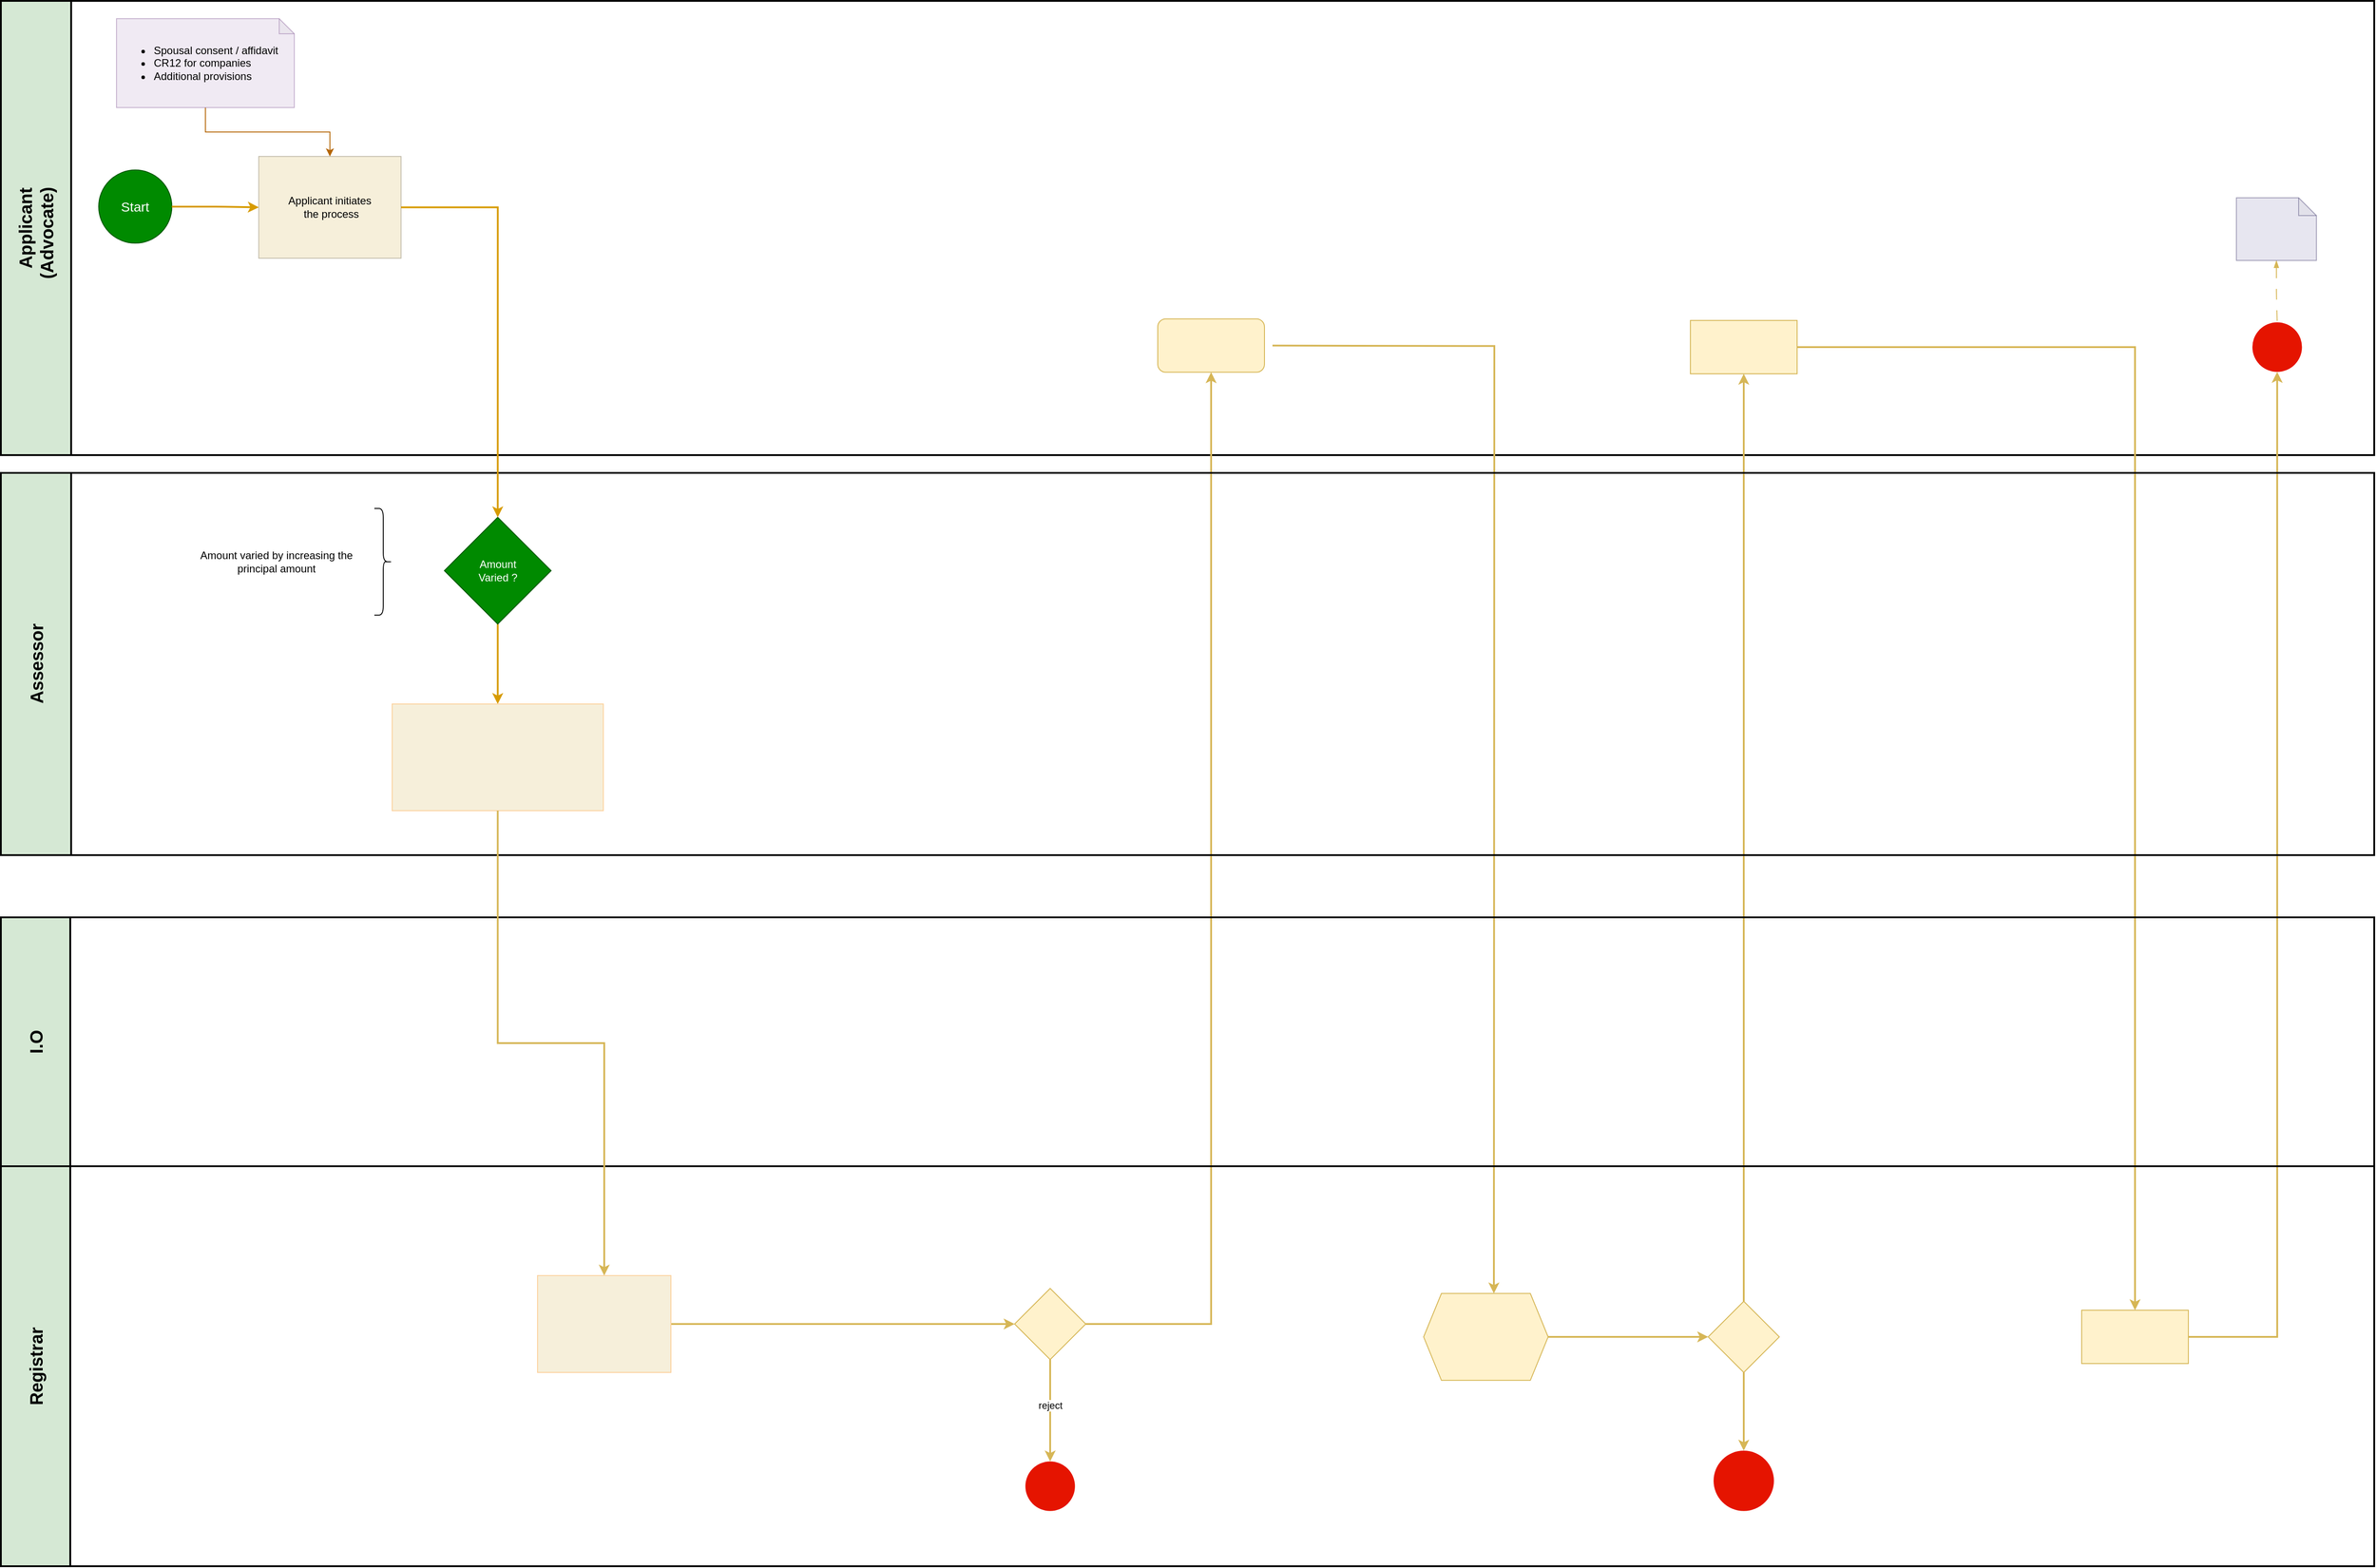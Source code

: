 <mxfile version="21.5.0" type="github">
  <diagram name="Page-1" id="AjozA_RbJ2yxUwryUioa">
    <mxGraphModel dx="1955" dy="1540" grid="1" gridSize="10" guides="1" tooltips="1" connect="1" arrows="1" fold="1" page="1" pageScale="1" pageWidth="850" pageHeight="1100" math="0" shadow="0">
      <root>
        <mxCell id="0" />
        <mxCell id="1" parent="0" />
        <mxCell id="_3_pNUlGzNJkoDfwL2cG-1" value="&lt;font style=&quot;font-size: 20px;&quot;&gt;Applicant &lt;br&gt;(Advocate)&amp;nbsp;&amp;nbsp;&lt;/font&gt;" style="swimlane;horizontal=0;whiteSpace=wrap;html=1;startSize=79;fillColor=#d5e8d4;strokeColor=#000000;strokeWidth=2;" parent="1" vertex="1">
          <mxGeometry x="-800" y="9" width="2669" height="510.995" as="geometry" />
        </mxCell>
        <mxCell id="_3_pNUlGzNJkoDfwL2cG-2" value="&lt;span style=&quot;&quot;&gt;Applicant initiates&lt;br&gt;&amp;nbsp;the process&lt;br&gt;    &lt;/span&gt;" style="rounded=0;whiteSpace=wrap;html=1;fillColor=#F6EFDA;strokeColor=#c5bfae;" parent="_3_pNUlGzNJkoDfwL2cG-1" vertex="1">
          <mxGeometry x="290" y="174.995" width="160" height="114.5" as="geometry" />
        </mxCell>
        <mxCell id="NsM2Cb3-0BHwD_RPNt5x-1" style="edgeStyle=orthogonalEdgeStyle;rounded=0;orthogonalLoop=1;jettySize=auto;html=1;entryX=0.5;entryY=0;entryDx=0;entryDy=0;fillColor=#fad7ac;strokeColor=#b46504;" edge="1" parent="_3_pNUlGzNJkoDfwL2cG-1" source="_3_pNUlGzNJkoDfwL2cG-5" target="_3_pNUlGzNJkoDfwL2cG-2">
          <mxGeometry relative="1" as="geometry" />
        </mxCell>
        <mxCell id="_3_pNUlGzNJkoDfwL2cG-5" value="&lt;blockquote style=&quot;margin: 0 0 0 40px; border: none; padding: 0px;&quot;&gt;&lt;/blockquote&gt;&lt;blockquote style=&quot;margin: 0 0 0 40px; border: none; padding: 0px;&quot;&gt;&lt;/blockquote&gt;&lt;span style=&quot;background-color: initial;&quot;&gt;&lt;div style=&quot;&quot;&gt;&lt;ul&gt;&lt;li&gt;Spousal consent / affidavit&lt;/li&gt;&lt;li&gt;CR12 for companies&lt;/li&gt;&lt;li&gt;Additional provisions&lt;/li&gt;&lt;/ul&gt;&lt;/div&gt;&lt;/span&gt;" style="shape=note;whiteSpace=wrap;html=1;backgroundOutline=1;darkOpacity=0.05;size=17;align=left;fillColor=#e1d5e7;strokeColor=#9673a6;opacity=50;" parent="_3_pNUlGzNJkoDfwL2cG-1" vertex="1">
          <mxGeometry x="130" y="20" width="200" height="100" as="geometry" />
        </mxCell>
        <mxCell id="_3_pNUlGzNJkoDfwL2cG-6" value="&lt;font style=&quot;font-size: 15px;&quot; color=&quot;#ffffff&quot;&gt;Start&lt;/font&gt;" style="ellipse;whiteSpace=wrap;html=1;aspect=fixed;fillColor=#008a00;strokeColor=#005700;fontColor=#ffffff;" parent="_3_pNUlGzNJkoDfwL2cG-1" vertex="1">
          <mxGeometry x="110" y="190.31" width="82.25" height="82.25" as="geometry" />
        </mxCell>
        <mxCell id="_3_pNUlGzNJkoDfwL2cG-7" style="edgeStyle=orthogonalEdgeStyle;rounded=0;orthogonalLoop=1;jettySize=auto;html=1;entryX=0;entryY=0.5;entryDx=0;entryDy=0;strokeColor=#d79b00;fillColor=#ffe6cc;strokeWidth=2;" parent="_3_pNUlGzNJkoDfwL2cG-1" source="_3_pNUlGzNJkoDfwL2cG-6" target="_3_pNUlGzNJkoDfwL2cG-2" edge="1">
          <mxGeometry relative="1" as="geometry" />
        </mxCell>
        <mxCell id="_3_pNUlGzNJkoDfwL2cG-12" value="" style="rounded=1;whiteSpace=wrap;html=1;fillColor=#fff2cc;strokeColor=#d6b656;" parent="_3_pNUlGzNJkoDfwL2cG-1" vertex="1">
          <mxGeometry x="1301" y="357.75" width="120" height="60" as="geometry" />
        </mxCell>
        <mxCell id="_3_pNUlGzNJkoDfwL2cG-13" value="" style="whiteSpace=wrap;html=1;fillColor=#fff2cc;strokeColor=#d6b656;" parent="_3_pNUlGzNJkoDfwL2cG-1" vertex="1">
          <mxGeometry x="1900" y="359.495" width="120" height="60" as="geometry" />
        </mxCell>
        <mxCell id="_3_pNUlGzNJkoDfwL2cG-14" value="" style="ellipse;whiteSpace=wrap;html=1;aspect=fixed;fillColor=#e51400;fontColor=#ffffff;strokeColor=none;" parent="_3_pNUlGzNJkoDfwL2cG-1" vertex="1">
          <mxGeometry x="2532" y="361.62" width="55.75" height="55.75" as="geometry" />
        </mxCell>
        <mxCell id="_3_pNUlGzNJkoDfwL2cG-15" style="edgeStyle=orthogonalEdgeStyle;rounded=0;orthogonalLoop=1;jettySize=auto;html=1;entryX=0.5;entryY=0;entryDx=0;entryDy=0;dashed=1;dashPattern=12 12;fillColor=#fff2cc;strokeColor=#d6b656;endArrow=none;endFill=0;startArrow=blockThin;startFill=1;" parent="_3_pNUlGzNJkoDfwL2cG-1" source="_3_pNUlGzNJkoDfwL2cG-16" target="_3_pNUlGzNJkoDfwL2cG-14" edge="1">
          <mxGeometry relative="1" as="geometry" />
        </mxCell>
        <mxCell id="_3_pNUlGzNJkoDfwL2cG-16" value="&lt;blockquote style=&quot;margin: 0 0 0 40px; border: none; padding: 0px;&quot;&gt;&lt;/blockquote&gt;&lt;br&gt;&lt;blockquote style=&quot;margin: 0 0 0 40px; border: none; padding: 0px;&quot;&gt;&lt;/blockquote&gt;&lt;blockquote style=&quot;margin: 0 0 0 40px; border: none; padding: 0px;&quot;&gt;&lt;/blockquote&gt;&lt;blockquote style=&quot;margin: 0 0 0 40px; border: none; padding: 0px;&quot;&gt;&lt;/blockquote&gt;&lt;blockquote style=&quot;margin: 0 0 0 40px; border: none; padding: 0px;&quot;&gt;&lt;/blockquote&gt;" style="shape=note;whiteSpace=wrap;html=1;backgroundOutline=1;darkOpacity=0.05;fillColor=#d0cee2;strokeColor=#56517e;strokeWidth=1;size=20;align=left;opacity=50;" parent="_3_pNUlGzNJkoDfwL2cG-1" vertex="1">
          <mxGeometry x="2514" y="221.49" width="90" height="70.45" as="geometry" />
        </mxCell>
        <mxCell id="_3_pNUlGzNJkoDfwL2cG-18" value="&lt;font style=&quot;font-size: 20px;&quot;&gt;Registrar&lt;/font&gt;" style="swimlane;horizontal=0;whiteSpace=wrap;html=1;startSize=78;fillColor=#d5e8d4;strokeColor=#000000;strokeWidth=2;" parent="1" vertex="1">
          <mxGeometry x="-800" y="1320" width="2669" height="450" as="geometry" />
        </mxCell>
        <mxCell id="_3_pNUlGzNJkoDfwL2cG-19" style="edgeStyle=orthogonalEdgeStyle;rounded=0;orthogonalLoop=1;jettySize=auto;html=1;entryX=0;entryY=0.5;entryDx=0;entryDy=0;fillColor=#fff2cc;strokeColor=#d6b656;strokeWidth=2;" parent="_3_pNUlGzNJkoDfwL2cG-18" source="_3_pNUlGzNJkoDfwL2cG-20" target="_3_pNUlGzNJkoDfwL2cG-23" edge="1">
          <mxGeometry relative="1" as="geometry" />
        </mxCell>
        <mxCell id="_3_pNUlGzNJkoDfwL2cG-20" value="&lt;span style=&quot;&quot;&gt;&lt;br&gt;    &lt;/span&gt;" style="rounded=0;whiteSpace=wrap;html=1;fillColor=#F6EFDA;strokeColor=#fcd19c;" parent="_3_pNUlGzNJkoDfwL2cG-18" vertex="1">
          <mxGeometry x="603.51" y="123.01" width="150" height="109" as="geometry" />
        </mxCell>
        <mxCell id="_3_pNUlGzNJkoDfwL2cG-21" value="" style="edgeStyle=orthogonalEdgeStyle;rounded=0;orthogonalLoop=1;jettySize=auto;html=1;entryX=0.5;entryY=0;entryDx=0;entryDy=0;strokeWidth=2;fillColor=#fff2cc;strokeColor=#d6b656;" parent="_3_pNUlGzNJkoDfwL2cG-18" source="_3_pNUlGzNJkoDfwL2cG-23" target="_3_pNUlGzNJkoDfwL2cG-24" edge="1">
          <mxGeometry x="1" y="40" relative="1" as="geometry">
            <mxPoint x="1380" y="260" as="targetPoint" />
            <mxPoint x="-40" y="39" as="offset" />
          </mxGeometry>
        </mxCell>
        <mxCell id="_3_pNUlGzNJkoDfwL2cG-22" value="reject" style="edgeLabel;html=1;align=center;verticalAlign=middle;resizable=0;points=[];" parent="_3_pNUlGzNJkoDfwL2cG-21" connectable="0" vertex="1">
          <mxGeometry x="-0.099" relative="1" as="geometry">
            <mxPoint as="offset" />
          </mxGeometry>
        </mxCell>
        <mxCell id="_3_pNUlGzNJkoDfwL2cG-23" value="" style="rhombus;whiteSpace=wrap;html=1;fillColor=#fff2cc;strokeColor=#d6b656;" parent="_3_pNUlGzNJkoDfwL2cG-18" vertex="1">
          <mxGeometry x="1140" y="137.51" width="80" height="80" as="geometry" />
        </mxCell>
        <mxCell id="_3_pNUlGzNJkoDfwL2cG-24" value="" style="ellipse;whiteSpace=wrap;html=1;aspect=fixed;fillColor=#e51400;fontColor=#ffffff;strokeColor=none;" parent="_3_pNUlGzNJkoDfwL2cG-18" vertex="1">
          <mxGeometry x="1152.13" y="332.12" width="55.75" height="55.75" as="geometry" />
        </mxCell>
        <mxCell id="_3_pNUlGzNJkoDfwL2cG-25" value="" style="edgeStyle=orthogonalEdgeStyle;rounded=0;orthogonalLoop=1;jettySize=auto;html=1;strokeWidth=2;fillColor=#fff2cc;strokeColor=#d6b656;" parent="_3_pNUlGzNJkoDfwL2cG-18" source="_3_pNUlGzNJkoDfwL2cG-26" target="_3_pNUlGzNJkoDfwL2cG-28" edge="1">
          <mxGeometry relative="1" as="geometry" />
        </mxCell>
        <mxCell id="_3_pNUlGzNJkoDfwL2cG-26" value="" style="shape=hexagon;perimeter=hexagonPerimeter2;whiteSpace=wrap;html=1;fixedSize=1;fillColor=#fff2cc;strokeColor=#d6b656;" parent="_3_pNUlGzNJkoDfwL2cG-18" vertex="1">
          <mxGeometry x="1600" y="143.13" width="140" height="97.75" as="geometry" />
        </mxCell>
        <mxCell id="_3_pNUlGzNJkoDfwL2cG-27" value="" style="edgeStyle=orthogonalEdgeStyle;rounded=0;orthogonalLoop=1;jettySize=auto;html=1;entryX=0.5;entryY=0;entryDx=0;entryDy=0;strokeWidth=2;fillColor=#fff2cc;strokeColor=#d6b656;" parent="_3_pNUlGzNJkoDfwL2cG-18" source="_3_pNUlGzNJkoDfwL2cG-28" target="_3_pNUlGzNJkoDfwL2cG-29" edge="1">
          <mxGeometry relative="1" as="geometry">
            <mxPoint x="1960" y="312" as="targetPoint" />
          </mxGeometry>
        </mxCell>
        <mxCell id="_3_pNUlGzNJkoDfwL2cG-28" value="" style="rhombus;whiteSpace=wrap;html=1;fillColor=#fff2cc;strokeColor=#d6b656;" parent="_3_pNUlGzNJkoDfwL2cG-18" vertex="1">
          <mxGeometry x="1920" y="152.005" width="80" height="80" as="geometry" />
        </mxCell>
        <mxCell id="_3_pNUlGzNJkoDfwL2cG-29" value="" style="ellipse;whiteSpace=wrap;html=1;aspect=fixed;fillColor=#e51400;fontColor=#ffffff;strokeColor=none;" parent="_3_pNUlGzNJkoDfwL2cG-18" vertex="1">
          <mxGeometry x="1926.07" y="320" width="67.87" height="67.87" as="geometry" />
        </mxCell>
        <mxCell id="_3_pNUlGzNJkoDfwL2cG-30" value="" style="whiteSpace=wrap;html=1;fillColor=#fff2cc;strokeColor=#d6b656;" parent="_3_pNUlGzNJkoDfwL2cG-18" vertex="1">
          <mxGeometry x="2340" y="162.005" width="120" height="60" as="geometry" />
        </mxCell>
        <mxCell id="_3_pNUlGzNJkoDfwL2cG-31" value="" style="edgeStyle=orthogonalEdgeStyle;rounded=0;orthogonalLoop=1;jettySize=auto;html=1;entryX=0.5;entryY=1;entryDx=0;entryDy=0;strokeWidth=2;fillColor=#fff2cc;strokeColor=#d6b656;" parent="1" source="_3_pNUlGzNJkoDfwL2cG-23" target="_3_pNUlGzNJkoDfwL2cG-12" edge="1">
          <mxGeometry relative="1" as="geometry">
            <mxPoint x="580.005" y="426.75" as="targetPoint" />
          </mxGeometry>
        </mxCell>
        <mxCell id="_3_pNUlGzNJkoDfwL2cG-33" style="edgeStyle=orthogonalEdgeStyle;rounded=0;orthogonalLoop=1;jettySize=auto;html=1;entryX=0.5;entryY=0;entryDx=0;entryDy=0;strokeWidth=2;fillColor=#fff2cc;strokeColor=#d6b656;" parent="1" edge="1">
          <mxGeometry relative="1" as="geometry">
            <mxPoint x="630" y="396.765" as="sourcePoint" />
            <mxPoint x="879" y="1463.13" as="targetPoint" />
          </mxGeometry>
        </mxCell>
        <mxCell id="_3_pNUlGzNJkoDfwL2cG-35" value="" style="edgeStyle=orthogonalEdgeStyle;rounded=0;orthogonalLoop=1;jettySize=auto;html=1;strokeWidth=2;fillColor=#fff2cc;strokeColor=#d6b656;" parent="1" source="_3_pNUlGzNJkoDfwL2cG-28" target="_3_pNUlGzNJkoDfwL2cG-13" edge="1">
          <mxGeometry relative="1" as="geometry" />
        </mxCell>
        <mxCell id="_3_pNUlGzNJkoDfwL2cG-37" value="" style="edgeStyle=orthogonalEdgeStyle;rounded=0;orthogonalLoop=1;jettySize=auto;html=1;strokeWidth=2;fillColor=#fff2cc;strokeColor=#d6b656;" parent="1" source="_3_pNUlGzNJkoDfwL2cG-13" target="_3_pNUlGzNJkoDfwL2cG-30" edge="1">
          <mxGeometry relative="1" as="geometry" />
        </mxCell>
        <mxCell id="_3_pNUlGzNJkoDfwL2cG-38" value="" style="edgeStyle=orthogonalEdgeStyle;rounded=0;orthogonalLoop=1;jettySize=auto;html=1;entryX=0.5;entryY=1;entryDx=0;entryDy=0;strokeWidth=2;fillColor=#fff2cc;strokeColor=#d6b656;" parent="1" source="_3_pNUlGzNJkoDfwL2cG-30" target="_3_pNUlGzNJkoDfwL2cG-14" edge="1">
          <mxGeometry relative="1" as="geometry">
            <mxPoint x="1780" y="440.995" as="targetPoint" />
          </mxGeometry>
        </mxCell>
        <mxCell id="_3_pNUlGzNJkoDfwL2cG-39" value="&lt;font style=&quot;font-size: 20px;&quot;&gt;Assessor&lt;br&gt;&lt;/font&gt;" style="swimlane;horizontal=0;whiteSpace=wrap;html=1;startSize=79;fillColor=#d5e8d4;strokeColor=#050505;strokeWidth=2;" parent="1" vertex="1">
          <mxGeometry x="-800" y="540" width="2669" height="430" as="geometry" />
        </mxCell>
        <mxCell id="NsM2Cb3-0BHwD_RPNt5x-7" style="edgeStyle=orthogonalEdgeStyle;rounded=0;orthogonalLoop=1;jettySize=auto;html=1;entryX=0.5;entryY=0;entryDx=0;entryDy=0;fillColor=#ffe6cc;strokeColor=#d79b00;strokeWidth=2;" edge="1" parent="_3_pNUlGzNJkoDfwL2cG-39" source="_3_pNUlGzNJkoDfwL2cG-44" target="_3_pNUlGzNJkoDfwL2cG-48">
          <mxGeometry relative="1" as="geometry" />
        </mxCell>
        <mxCell id="_3_pNUlGzNJkoDfwL2cG-44" value="Amount&lt;br&gt;Varied ?" style="rhombus;whiteSpace=wrap;html=1;fillColor=#008a00;strokeColor=#005700;rounded=0;fontColor=#ffffff;" parent="_3_pNUlGzNJkoDfwL2cG-39" vertex="1">
          <mxGeometry x="498.75" y="50" width="120" height="120" as="geometry" />
        </mxCell>
        <mxCell id="NsM2Cb3-0BHwD_RPNt5x-4" value="Amount varied by increasing the principal amount" style="text;html=1;strokeColor=none;fillColor=none;align=center;verticalAlign=middle;whiteSpace=wrap;rounded=0;" vertex="1" parent="_3_pNUlGzNJkoDfwL2cG-39">
          <mxGeometry x="220" y="85" width="180" height="30" as="geometry" />
        </mxCell>
        <mxCell id="NsM2Cb3-0BHwD_RPNt5x-5" value="" style="shape=curlyBracket;whiteSpace=wrap;html=1;rounded=1;flipH=1;labelPosition=right;verticalLabelPosition=middle;align=left;verticalAlign=middle;" vertex="1" parent="_3_pNUlGzNJkoDfwL2cG-39">
          <mxGeometry x="420" y="40" width="20" height="120" as="geometry" />
        </mxCell>
        <mxCell id="_3_pNUlGzNJkoDfwL2cG-48" value="&lt;span style=&quot;&quot;&gt;&lt;br&gt;    &lt;/span&gt;" style="rounded=0;whiteSpace=wrap;html=1;fillColor=#F6EFDA;strokeColor=#fcd19c;" parent="_3_pNUlGzNJkoDfwL2cG-39" vertex="1">
          <mxGeometry x="440" y="260" width="237.5" height="120" as="geometry" />
        </mxCell>
        <mxCell id="_3_pNUlGzNJkoDfwL2cG-47" value="&lt;font style=&quot;font-size: 20px;&quot;&gt;I.O&lt;/font&gt;" style="swimlane;horizontal=0;whiteSpace=wrap;html=1;startSize=78;fillColor=#d5e8d4;strokeColor=#000000;strokeWidth=2;" parent="1" vertex="1">
          <mxGeometry x="-800" y="1040" width="2669" height="280" as="geometry" />
        </mxCell>
        <mxCell id="_3_pNUlGzNJkoDfwL2cG-49" value="" style="edgeStyle=orthogonalEdgeStyle;rounded=0;orthogonalLoop=1;jettySize=auto;html=1;fillColor=#fff2cc;strokeColor=#d6b656;strokeWidth=2;" parent="1" source="_3_pNUlGzNJkoDfwL2cG-48" target="_3_pNUlGzNJkoDfwL2cG-20" edge="1">
          <mxGeometry relative="1" as="geometry" />
        </mxCell>
        <mxCell id="_3_pNUlGzNJkoDfwL2cG-11" style="edgeStyle=orthogonalEdgeStyle;rounded=0;orthogonalLoop=1;jettySize=auto;html=1;entryX=0.5;entryY=0;entryDx=0;entryDy=0;strokeWidth=2;fillColor=#ffe6cc;strokeColor=#d79b00;" parent="1" source="_3_pNUlGzNJkoDfwL2cG-2" target="_3_pNUlGzNJkoDfwL2cG-44" edge="1">
          <mxGeometry relative="1" as="geometry">
            <mxPoint x="-184.0" y="232.435" as="targetPoint" />
          </mxGeometry>
        </mxCell>
      </root>
    </mxGraphModel>
  </diagram>
</mxfile>
